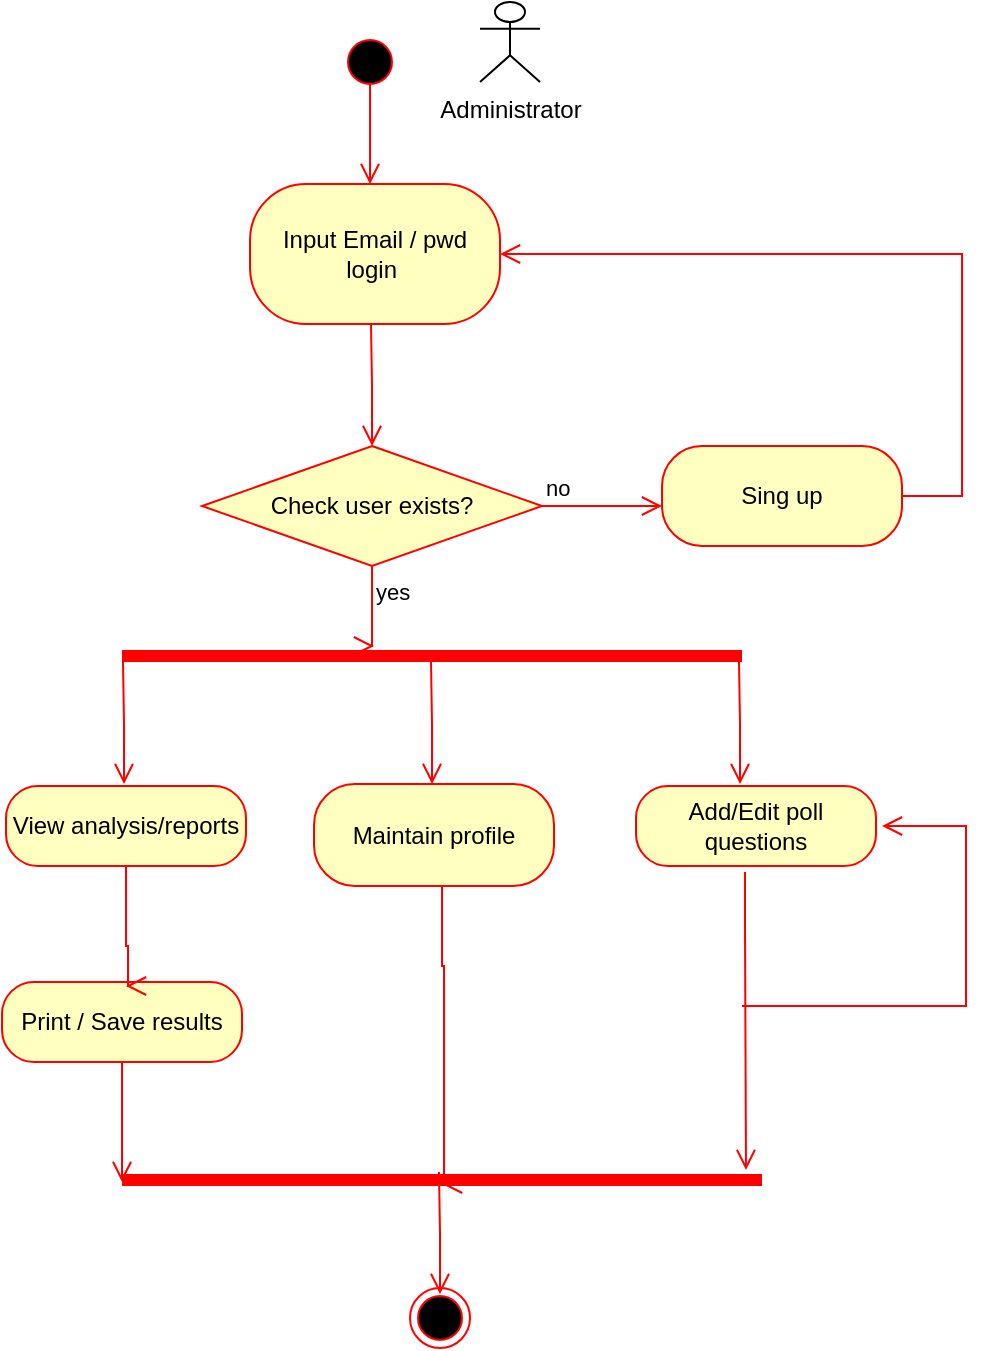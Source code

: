 <mxfile version="21.6.5" type="device">
  <diagram name="Page-1" id="HbUFPzHRWxl-eESFbfk5">
    <mxGraphModel dx="1034" dy="508" grid="1" gridSize="10" guides="1" tooltips="1" connect="1" arrows="1" fold="1" page="1" pageScale="1" pageWidth="850" pageHeight="1100" math="0" shadow="0">
      <root>
        <mxCell id="0" />
        <mxCell id="1" parent="0" />
        <mxCell id="F4y55MRj25B69qbfCT7H-8" value="Administrator&lt;br&gt;" style="shape=umlActor;verticalLabelPosition=bottom;verticalAlign=top;html=1;" parent="1" vertex="1">
          <mxGeometry x="419" y="18" width="30" height="40" as="geometry" />
        </mxCell>
        <mxCell id="F4y55MRj25B69qbfCT7H-12" value="" style="ellipse;html=1;shape=startState;fillColor=#000000;strokeColor=#ff0000;" parent="1" vertex="1">
          <mxGeometry x="349" y="33" width="30" height="30" as="geometry" />
        </mxCell>
        <mxCell id="F4y55MRj25B69qbfCT7H-13" value="" style="edgeStyle=orthogonalEdgeStyle;html=1;verticalAlign=bottom;endArrow=open;endSize=8;strokeColor=#ff0000;rounded=0;" parent="1" edge="1">
          <mxGeometry relative="1" as="geometry">
            <mxPoint x="364" y="109" as="targetPoint" />
            <mxPoint x="364" y="59" as="sourcePoint" />
          </mxGeometry>
        </mxCell>
        <mxCell id="F4y55MRj25B69qbfCT7H-15" value="Input Email / pwd&lt;br style=&quot;border-color: var(--border-color);&quot;&gt;login&amp;nbsp;" style="rounded=1;whiteSpace=wrap;html=1;arcSize=40;fontColor=#000000;fillColor=#ffffc0;strokeColor=#ff0000;" parent="1" vertex="1">
          <mxGeometry x="304" y="109" width="125" height="70" as="geometry" />
        </mxCell>
        <mxCell id="F4y55MRj25B69qbfCT7H-16" value="" style="edgeStyle=orthogonalEdgeStyle;html=1;verticalAlign=bottom;endArrow=open;endSize=8;strokeColor=#ff0000;rounded=0;" parent="1" edge="1">
          <mxGeometry relative="1" as="geometry">
            <mxPoint x="365" y="240" as="targetPoint" />
            <mxPoint x="364.5" y="179" as="sourcePoint" />
          </mxGeometry>
        </mxCell>
        <mxCell id="F4y55MRj25B69qbfCT7H-20" value="Check user exists?" style="rhombus;whiteSpace=wrap;html=1;fontColor=#000000;fillColor=#ffffc0;strokeColor=#ff0000;" parent="1" vertex="1">
          <mxGeometry x="280" y="240" width="170" height="60" as="geometry" />
        </mxCell>
        <mxCell id="F4y55MRj25B69qbfCT7H-21" value="no" style="edgeStyle=orthogonalEdgeStyle;html=1;align=left;verticalAlign=bottom;endArrow=open;endSize=8;strokeColor=#ff0000;rounded=0;" parent="1" source="F4y55MRj25B69qbfCT7H-20" edge="1">
          <mxGeometry x="-1" relative="1" as="geometry">
            <mxPoint x="510" y="270" as="targetPoint" />
          </mxGeometry>
        </mxCell>
        <mxCell id="F4y55MRj25B69qbfCT7H-22" value="yes" style="edgeStyle=orthogonalEdgeStyle;html=1;align=left;verticalAlign=top;endArrow=open;endSize=8;strokeColor=#ff0000;rounded=0;" parent="1" source="F4y55MRj25B69qbfCT7H-20" edge="1">
          <mxGeometry x="-1" relative="1" as="geometry">
            <mxPoint x="366" y="340" as="targetPoint" />
            <Array as="points">
              <mxPoint x="365" y="340" />
            </Array>
          </mxGeometry>
        </mxCell>
        <mxCell id="F4y55MRj25B69qbfCT7H-24" value="Sing up" style="rounded=1;whiteSpace=wrap;html=1;arcSize=40;fontColor=#000000;fillColor=#ffffc0;strokeColor=#ff0000;" parent="1" vertex="1">
          <mxGeometry x="510" y="240" width="120" height="50" as="geometry" />
        </mxCell>
        <mxCell id="F4y55MRj25B69qbfCT7H-25" value="" style="edgeStyle=orthogonalEdgeStyle;html=1;verticalAlign=bottom;endArrow=open;endSize=8;strokeColor=#ff0000;rounded=0;exitX=1;exitY=0.5;exitDx=0;exitDy=0;entryX=1;entryY=0.5;entryDx=0;entryDy=0;" parent="1" source="F4y55MRj25B69qbfCT7H-24" target="F4y55MRj25B69qbfCT7H-15" edge="1">
          <mxGeometry relative="1" as="geometry">
            <mxPoint x="660" y="140" as="targetPoint" />
            <Array as="points">
              <mxPoint x="660" y="265" />
              <mxPoint x="660" y="144" />
            </Array>
          </mxGeometry>
        </mxCell>
        <mxCell id="F4y55MRj25B69qbfCT7H-26" value="" style="shape=line;html=1;strokeWidth=6;strokeColor=#ff0000;" parent="1" vertex="1">
          <mxGeometry x="240" y="340" width="310" height="10" as="geometry" />
        </mxCell>
        <mxCell id="F4y55MRj25B69qbfCT7H-29" value="" style="edgeStyle=orthogonalEdgeStyle;html=1;verticalAlign=bottom;endArrow=open;endSize=8;strokeColor=#ff0000;rounded=0;" parent="1" edge="1">
          <mxGeometry relative="1" as="geometry">
            <mxPoint x="395" y="409" as="targetPoint" />
            <mxPoint x="394.5" y="348" as="sourcePoint" />
          </mxGeometry>
        </mxCell>
        <mxCell id="F4y55MRj25B69qbfCT7H-30" value="" style="edgeStyle=orthogonalEdgeStyle;html=1;verticalAlign=bottom;endArrow=open;endSize=8;strokeColor=#ff0000;rounded=0;" parent="1" edge="1">
          <mxGeometry relative="1" as="geometry">
            <mxPoint x="549" y="409" as="targetPoint" />
            <mxPoint x="548.5" y="348" as="sourcePoint" />
          </mxGeometry>
        </mxCell>
        <mxCell id="F4y55MRj25B69qbfCT7H-31" value="" style="edgeStyle=orthogonalEdgeStyle;html=1;verticalAlign=bottom;endArrow=open;endSize=8;strokeColor=#ff0000;rounded=0;" parent="1" edge="1">
          <mxGeometry relative="1" as="geometry">
            <mxPoint x="241" y="409" as="targetPoint" />
            <mxPoint x="240.5" y="348" as="sourcePoint" />
          </mxGeometry>
        </mxCell>
        <mxCell id="F4y55MRj25B69qbfCT7H-33" value="Print / Save results" style="rounded=1;whiteSpace=wrap;html=1;arcSize=40;fontColor=#000000;fillColor=#ffffc0;strokeColor=#ff0000;" parent="1" vertex="1">
          <mxGeometry x="180" y="508" width="120" height="40" as="geometry" />
        </mxCell>
        <mxCell id="F4y55MRj25B69qbfCT7H-34" value="" style="edgeStyle=orthogonalEdgeStyle;html=1;verticalAlign=bottom;endArrow=open;endSize=8;strokeColor=#ff0000;rounded=0;" parent="1" source="F4y55MRj25B69qbfCT7H-33" edge="1">
          <mxGeometry relative="1" as="geometry">
            <mxPoint x="240" y="608" as="targetPoint" />
          </mxGeometry>
        </mxCell>
        <mxCell id="F4y55MRj25B69qbfCT7H-35" value="View analysis/reports" style="rounded=1;whiteSpace=wrap;html=1;arcSize=40;fontColor=#000000;fillColor=#ffffc0;strokeColor=#ff0000;" parent="1" vertex="1">
          <mxGeometry x="182" y="410" width="120" height="40" as="geometry" />
        </mxCell>
        <mxCell id="F4y55MRj25B69qbfCT7H-36" value="" style="edgeStyle=orthogonalEdgeStyle;html=1;verticalAlign=bottom;endArrow=open;endSize=8;strokeColor=#ff0000;rounded=0;" parent="1" source="F4y55MRj25B69qbfCT7H-35" edge="1">
          <mxGeometry relative="1" as="geometry">
            <mxPoint x="242" y="510" as="targetPoint" />
            <Array as="points">
              <mxPoint x="242" y="490" />
              <mxPoint x="243" y="490" />
            </Array>
          </mxGeometry>
        </mxCell>
        <mxCell id="F4y55MRj25B69qbfCT7H-37" value="Add/Edit poll questions" style="rounded=1;whiteSpace=wrap;html=1;arcSize=40;fontColor=#000000;fillColor=#ffffc0;strokeColor=#ff0000;" parent="1" vertex="1">
          <mxGeometry x="497" y="410" width="120" height="40" as="geometry" />
        </mxCell>
        <mxCell id="F4y55MRj25B69qbfCT7H-39" value="Maintain profile" style="rounded=1;whiteSpace=wrap;html=1;arcSize=40;fontColor=#000000;fillColor=#ffffc0;strokeColor=#ff0000;" parent="1" vertex="1">
          <mxGeometry x="336" y="409" width="120" height="51" as="geometry" />
        </mxCell>
        <mxCell id="F4y55MRj25B69qbfCT7H-48" value="" style="edgeStyle=orthogonalEdgeStyle;html=1;verticalAlign=bottom;endArrow=open;endSize=8;strokeColor=#ff0000;rounded=0;" parent="1" edge="1">
          <mxGeometry relative="1" as="geometry">
            <mxPoint x="552" y="602" as="targetPoint" />
            <mxPoint x="551.5" y="453" as="sourcePoint" />
            <Array as="points">
              <mxPoint x="552" y="482" />
              <mxPoint x="552" y="482" />
            </Array>
          </mxGeometry>
        </mxCell>
        <mxCell id="F4y55MRj25B69qbfCT7H-49" value="" style="edgeStyle=orthogonalEdgeStyle;html=1;verticalAlign=bottom;endArrow=open;endSize=8;strokeColor=#ff0000;rounded=0;entryX=0.5;entryY=0.8;entryDx=0;entryDy=0;entryPerimeter=0;" parent="1" edge="1">
          <mxGeometry relative="1" as="geometry">
            <mxPoint x="400" y="609" as="targetPoint" />
            <mxPoint x="400" y="460" as="sourcePoint" />
            <Array as="points">
              <mxPoint x="400" y="500" />
              <mxPoint x="401" y="500" />
            </Array>
          </mxGeometry>
        </mxCell>
        <mxCell id="F4y55MRj25B69qbfCT7H-50" value="" style="shape=line;html=1;strokeWidth=6;strokeColor=#ff0000;" parent="1" vertex="1">
          <mxGeometry x="240" y="602" width="320" height="10" as="geometry" />
        </mxCell>
        <mxCell id="F4y55MRj25B69qbfCT7H-51" value="" style="edgeStyle=orthogonalEdgeStyle;html=1;verticalAlign=bottom;endArrow=open;endSize=8;strokeColor=#ff0000;rounded=0;" parent="1" edge="1">
          <mxGeometry relative="1" as="geometry">
            <mxPoint x="399" y="664" as="targetPoint" />
            <mxPoint x="398.5" y="603" as="sourcePoint" />
          </mxGeometry>
        </mxCell>
        <mxCell id="F4y55MRj25B69qbfCT7H-52" value="" style="ellipse;html=1;shape=endState;fillColor=#000000;strokeColor=#ff0000;" parent="1" vertex="1">
          <mxGeometry x="384" y="661" width="30" height="30" as="geometry" />
        </mxCell>
        <mxCell id="F4y55MRj25B69qbfCT7H-53" value="" style="edgeStyle=orthogonalEdgeStyle;html=1;verticalAlign=bottom;endArrow=open;endSize=8;strokeColor=#ff0000;rounded=0;" parent="1" edge="1">
          <mxGeometry relative="1" as="geometry">
            <mxPoint x="620" y="430" as="targetPoint" />
            <mxPoint x="550" y="520" as="sourcePoint" />
            <Array as="points">
              <mxPoint x="632" y="520" />
              <mxPoint x="662" y="520" />
              <mxPoint x="662" y="428" />
            </Array>
          </mxGeometry>
        </mxCell>
      </root>
    </mxGraphModel>
  </diagram>
</mxfile>
